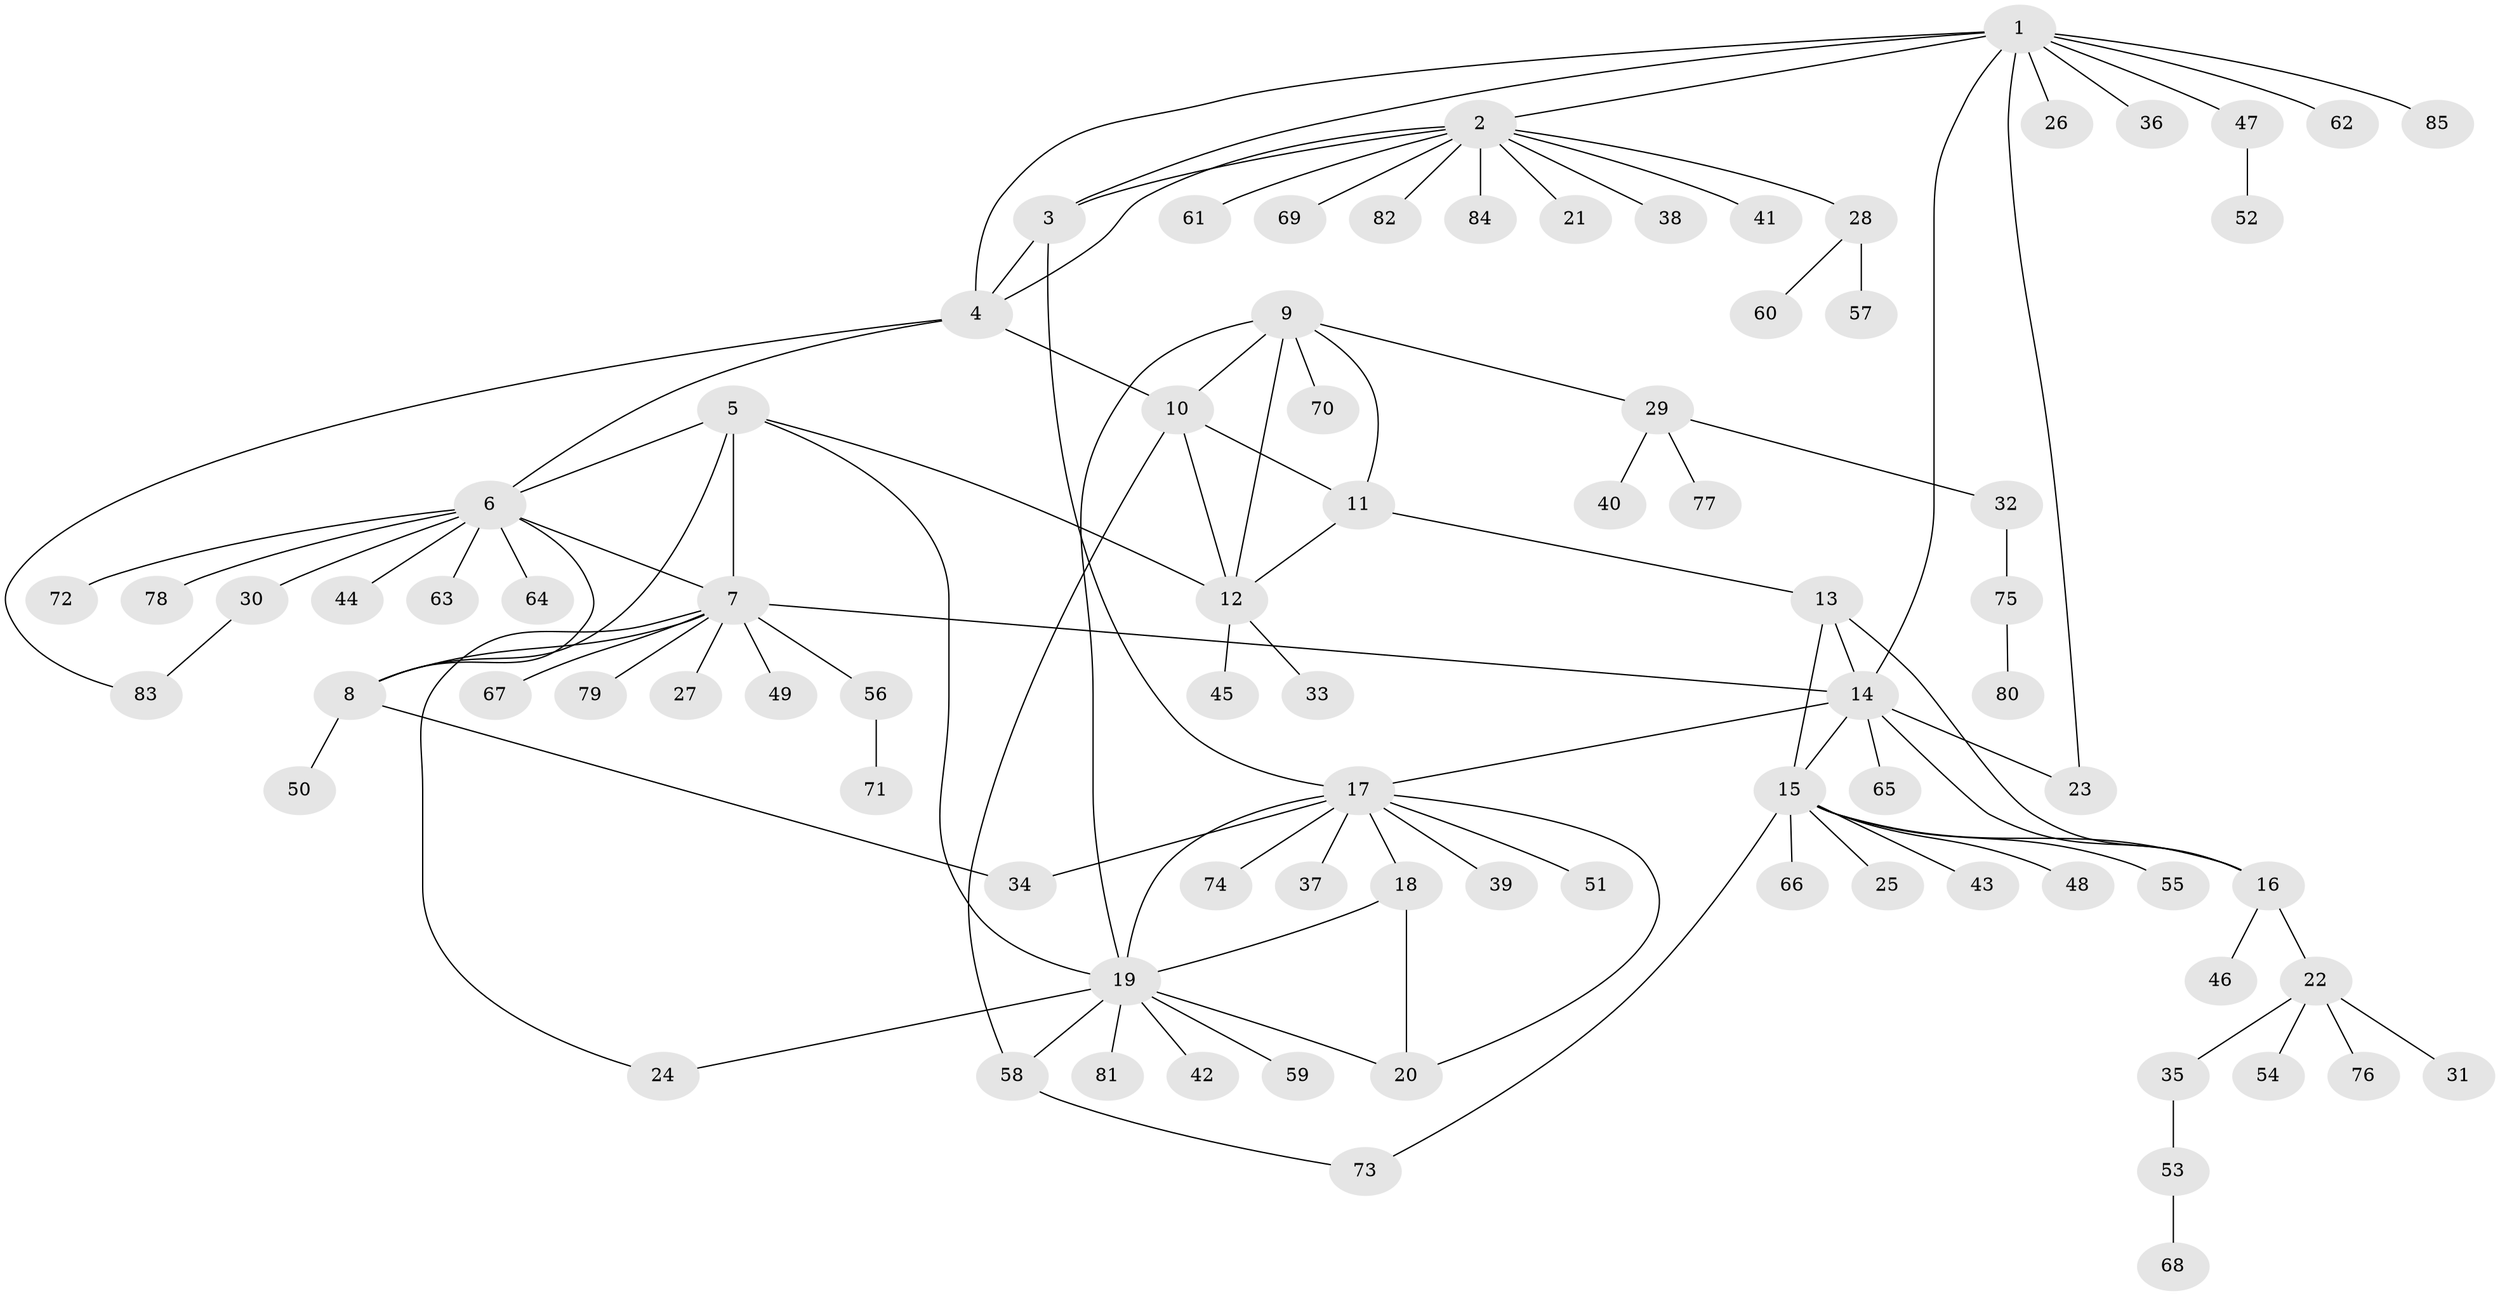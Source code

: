// Generated by graph-tools (version 1.1) at 2025/55/03/09/25 04:55:26]
// undirected, 85 vertices, 111 edges
graph export_dot {
graph [start="1"]
  node [color=gray90,style=filled];
  1;
  2;
  3;
  4;
  5;
  6;
  7;
  8;
  9;
  10;
  11;
  12;
  13;
  14;
  15;
  16;
  17;
  18;
  19;
  20;
  21;
  22;
  23;
  24;
  25;
  26;
  27;
  28;
  29;
  30;
  31;
  32;
  33;
  34;
  35;
  36;
  37;
  38;
  39;
  40;
  41;
  42;
  43;
  44;
  45;
  46;
  47;
  48;
  49;
  50;
  51;
  52;
  53;
  54;
  55;
  56;
  57;
  58;
  59;
  60;
  61;
  62;
  63;
  64;
  65;
  66;
  67;
  68;
  69;
  70;
  71;
  72;
  73;
  74;
  75;
  76;
  77;
  78;
  79;
  80;
  81;
  82;
  83;
  84;
  85;
  1 -- 2;
  1 -- 3;
  1 -- 4;
  1 -- 14;
  1 -- 23;
  1 -- 26;
  1 -- 36;
  1 -- 47;
  1 -- 62;
  1 -- 85;
  2 -- 3;
  2 -- 4;
  2 -- 21;
  2 -- 28;
  2 -- 38;
  2 -- 41;
  2 -- 61;
  2 -- 69;
  2 -- 82;
  2 -- 84;
  3 -- 4;
  3 -- 17;
  4 -- 6;
  4 -- 10;
  4 -- 83;
  5 -- 6;
  5 -- 7;
  5 -- 8;
  5 -- 12;
  5 -- 19;
  6 -- 7;
  6 -- 8;
  6 -- 30;
  6 -- 44;
  6 -- 63;
  6 -- 64;
  6 -- 72;
  6 -- 78;
  7 -- 8;
  7 -- 14;
  7 -- 24;
  7 -- 27;
  7 -- 49;
  7 -- 56;
  7 -- 67;
  7 -- 79;
  8 -- 34;
  8 -- 50;
  9 -- 10;
  9 -- 11;
  9 -- 12;
  9 -- 19;
  9 -- 29;
  9 -- 70;
  10 -- 11;
  10 -- 12;
  10 -- 58;
  11 -- 12;
  11 -- 13;
  12 -- 33;
  12 -- 45;
  13 -- 14;
  13 -- 15;
  13 -- 16;
  14 -- 15;
  14 -- 16;
  14 -- 17;
  14 -- 23;
  14 -- 65;
  15 -- 16;
  15 -- 25;
  15 -- 43;
  15 -- 48;
  15 -- 55;
  15 -- 66;
  15 -- 73;
  16 -- 22;
  16 -- 46;
  17 -- 18;
  17 -- 19;
  17 -- 20;
  17 -- 34;
  17 -- 37;
  17 -- 39;
  17 -- 51;
  17 -- 74;
  18 -- 19;
  18 -- 20;
  19 -- 20;
  19 -- 24;
  19 -- 42;
  19 -- 58;
  19 -- 59;
  19 -- 81;
  22 -- 31;
  22 -- 35;
  22 -- 54;
  22 -- 76;
  28 -- 57;
  28 -- 60;
  29 -- 32;
  29 -- 40;
  29 -- 77;
  30 -- 83;
  32 -- 75;
  35 -- 53;
  47 -- 52;
  53 -- 68;
  56 -- 71;
  58 -- 73;
  75 -- 80;
}
